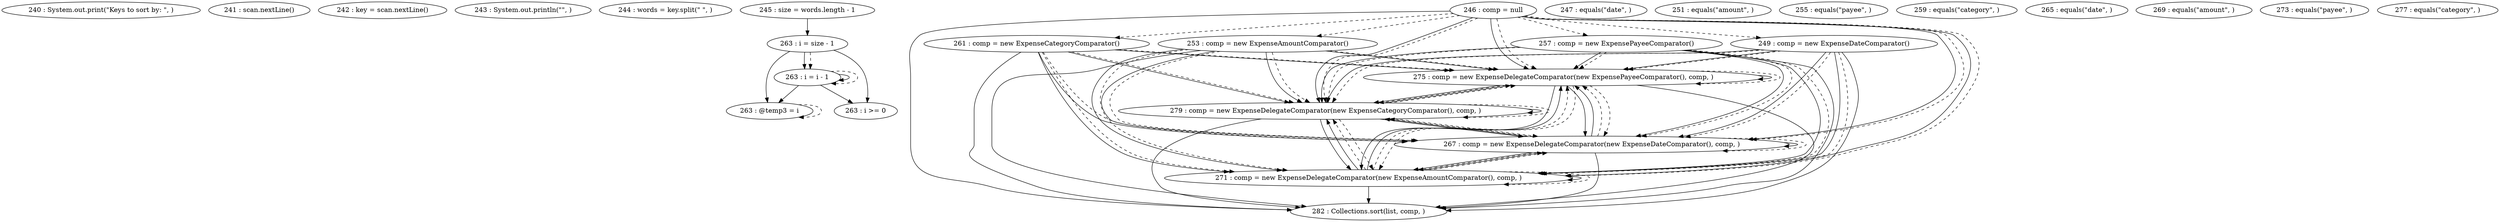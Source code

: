 digraph G {
"240 : System.out.print(\"Keys to sort by: \", )"
"241 : scan.nextLine()"
"242 : key = scan.nextLine()"
"243 : System.out.println(\"\", )"
"244 : words = key.split(\" \", )"
"245 : size = words.length - 1"
"245 : size = words.length - 1" -> "263 : i = size - 1"
"246 : comp = null"
"246 : comp = null" -> "282 : Collections.sort(list, comp, )"
"246 : comp = null" -> "275 : comp = new ExpenseDelegateComparator(new ExpensePayeeComparator(), comp, )"
"246 : comp = null" -> "279 : comp = new ExpenseDelegateComparator(new ExpenseCategoryComparator(), comp, )"
"246 : comp = null" -> "271 : comp = new ExpenseDelegateComparator(new ExpenseAmountComparator(), comp, )"
"246 : comp = null" -> "267 : comp = new ExpenseDelegateComparator(new ExpenseDateComparator(), comp, )"
"246 : comp = null" -> "257 : comp = new ExpensePayeeComparator()" [style=dashed]
"246 : comp = null" -> "275 : comp = new ExpenseDelegateComparator(new ExpensePayeeComparator(), comp, )" [style=dashed]
"246 : comp = null" -> "249 : comp = new ExpenseDateComparator()" [style=dashed]
"246 : comp = null" -> "279 : comp = new ExpenseDelegateComparator(new ExpenseCategoryComparator(), comp, )" [style=dashed]
"246 : comp = null" -> "271 : comp = new ExpenseDelegateComparator(new ExpenseAmountComparator(), comp, )" [style=dashed]
"246 : comp = null" -> "261 : comp = new ExpenseCategoryComparator()" [style=dashed]
"246 : comp = null" -> "253 : comp = new ExpenseAmountComparator()" [style=dashed]
"246 : comp = null" -> "267 : comp = new ExpenseDelegateComparator(new ExpenseDateComparator(), comp, )" [style=dashed]
"247 : equals(\"date\", )"
"249 : comp = new ExpenseDateComparator()"
"249 : comp = new ExpenseDateComparator()" -> "282 : Collections.sort(list, comp, )"
"249 : comp = new ExpenseDateComparator()" -> "275 : comp = new ExpenseDelegateComparator(new ExpensePayeeComparator(), comp, )"
"249 : comp = new ExpenseDateComparator()" -> "279 : comp = new ExpenseDelegateComparator(new ExpenseCategoryComparator(), comp, )"
"249 : comp = new ExpenseDateComparator()" -> "271 : comp = new ExpenseDelegateComparator(new ExpenseAmountComparator(), comp, )"
"249 : comp = new ExpenseDateComparator()" -> "267 : comp = new ExpenseDelegateComparator(new ExpenseDateComparator(), comp, )"
"249 : comp = new ExpenseDateComparator()" -> "275 : comp = new ExpenseDelegateComparator(new ExpensePayeeComparator(), comp, )" [style=dashed]
"249 : comp = new ExpenseDateComparator()" -> "279 : comp = new ExpenseDelegateComparator(new ExpenseCategoryComparator(), comp, )" [style=dashed]
"249 : comp = new ExpenseDateComparator()" -> "271 : comp = new ExpenseDelegateComparator(new ExpenseAmountComparator(), comp, )" [style=dashed]
"249 : comp = new ExpenseDateComparator()" -> "267 : comp = new ExpenseDelegateComparator(new ExpenseDateComparator(), comp, )" [style=dashed]
"251 : equals(\"amount\", )"
"253 : comp = new ExpenseAmountComparator()"
"253 : comp = new ExpenseAmountComparator()" -> "282 : Collections.sort(list, comp, )"
"253 : comp = new ExpenseAmountComparator()" -> "275 : comp = new ExpenseDelegateComparator(new ExpensePayeeComparator(), comp, )"
"253 : comp = new ExpenseAmountComparator()" -> "279 : comp = new ExpenseDelegateComparator(new ExpenseCategoryComparator(), comp, )"
"253 : comp = new ExpenseAmountComparator()" -> "271 : comp = new ExpenseDelegateComparator(new ExpenseAmountComparator(), comp, )"
"253 : comp = new ExpenseAmountComparator()" -> "267 : comp = new ExpenseDelegateComparator(new ExpenseDateComparator(), comp, )"
"253 : comp = new ExpenseAmountComparator()" -> "275 : comp = new ExpenseDelegateComparator(new ExpensePayeeComparator(), comp, )" [style=dashed]
"253 : comp = new ExpenseAmountComparator()" -> "279 : comp = new ExpenseDelegateComparator(new ExpenseCategoryComparator(), comp, )" [style=dashed]
"253 : comp = new ExpenseAmountComparator()" -> "271 : comp = new ExpenseDelegateComparator(new ExpenseAmountComparator(), comp, )" [style=dashed]
"253 : comp = new ExpenseAmountComparator()" -> "267 : comp = new ExpenseDelegateComparator(new ExpenseDateComparator(), comp, )" [style=dashed]
"255 : equals(\"payee\", )"
"257 : comp = new ExpensePayeeComparator()"
"257 : comp = new ExpensePayeeComparator()" -> "282 : Collections.sort(list, comp, )"
"257 : comp = new ExpensePayeeComparator()" -> "275 : comp = new ExpenseDelegateComparator(new ExpensePayeeComparator(), comp, )"
"257 : comp = new ExpensePayeeComparator()" -> "279 : comp = new ExpenseDelegateComparator(new ExpenseCategoryComparator(), comp, )"
"257 : comp = new ExpensePayeeComparator()" -> "271 : comp = new ExpenseDelegateComparator(new ExpenseAmountComparator(), comp, )"
"257 : comp = new ExpensePayeeComparator()" -> "267 : comp = new ExpenseDelegateComparator(new ExpenseDateComparator(), comp, )"
"257 : comp = new ExpensePayeeComparator()" -> "275 : comp = new ExpenseDelegateComparator(new ExpensePayeeComparator(), comp, )" [style=dashed]
"257 : comp = new ExpensePayeeComparator()" -> "279 : comp = new ExpenseDelegateComparator(new ExpenseCategoryComparator(), comp, )" [style=dashed]
"257 : comp = new ExpensePayeeComparator()" -> "271 : comp = new ExpenseDelegateComparator(new ExpenseAmountComparator(), comp, )" [style=dashed]
"257 : comp = new ExpensePayeeComparator()" -> "267 : comp = new ExpenseDelegateComparator(new ExpenseDateComparator(), comp, )" [style=dashed]
"259 : equals(\"category\", )"
"261 : comp = new ExpenseCategoryComparator()"
"261 : comp = new ExpenseCategoryComparator()" -> "282 : Collections.sort(list, comp, )"
"261 : comp = new ExpenseCategoryComparator()" -> "275 : comp = new ExpenseDelegateComparator(new ExpensePayeeComparator(), comp, )"
"261 : comp = new ExpenseCategoryComparator()" -> "279 : comp = new ExpenseDelegateComparator(new ExpenseCategoryComparator(), comp, )"
"261 : comp = new ExpenseCategoryComparator()" -> "271 : comp = new ExpenseDelegateComparator(new ExpenseAmountComparator(), comp, )"
"261 : comp = new ExpenseCategoryComparator()" -> "267 : comp = new ExpenseDelegateComparator(new ExpenseDateComparator(), comp, )"
"261 : comp = new ExpenseCategoryComparator()" -> "275 : comp = new ExpenseDelegateComparator(new ExpensePayeeComparator(), comp, )" [style=dashed]
"261 : comp = new ExpenseCategoryComparator()" -> "279 : comp = new ExpenseDelegateComparator(new ExpenseCategoryComparator(), comp, )" [style=dashed]
"261 : comp = new ExpenseCategoryComparator()" -> "271 : comp = new ExpenseDelegateComparator(new ExpenseAmountComparator(), comp, )" [style=dashed]
"261 : comp = new ExpenseCategoryComparator()" -> "267 : comp = new ExpenseDelegateComparator(new ExpenseDateComparator(), comp, )" [style=dashed]
"263 : i = size - 1"
"263 : i = size - 1" -> "263 : i = i - 1"
"263 : i = size - 1" -> "263 : @temp3 = i"
"263 : i = size - 1" -> "263 : i >= 0"
"263 : i = size - 1" -> "263 : i = i - 1" [style=dashed]
"263 : i >= 0"
"265 : equals(\"date\", )"
"282 : Collections.sort(list, comp, )"
"267 : comp = new ExpenseDelegateComparator(new ExpenseDateComparator(), comp, )"
"267 : comp = new ExpenseDelegateComparator(new ExpenseDateComparator(), comp, )" -> "282 : Collections.sort(list, comp, )"
"267 : comp = new ExpenseDelegateComparator(new ExpenseDateComparator(), comp, )" -> "275 : comp = new ExpenseDelegateComparator(new ExpensePayeeComparator(), comp, )"
"267 : comp = new ExpenseDelegateComparator(new ExpenseDateComparator(), comp, )" -> "279 : comp = new ExpenseDelegateComparator(new ExpenseCategoryComparator(), comp, )"
"267 : comp = new ExpenseDelegateComparator(new ExpenseDateComparator(), comp, )" -> "271 : comp = new ExpenseDelegateComparator(new ExpenseAmountComparator(), comp, )"
"267 : comp = new ExpenseDelegateComparator(new ExpenseDateComparator(), comp, )" -> "267 : comp = new ExpenseDelegateComparator(new ExpenseDateComparator(), comp, )"
"267 : comp = new ExpenseDelegateComparator(new ExpenseDateComparator(), comp, )" -> "275 : comp = new ExpenseDelegateComparator(new ExpensePayeeComparator(), comp, )" [style=dashed]
"267 : comp = new ExpenseDelegateComparator(new ExpenseDateComparator(), comp, )" -> "279 : comp = new ExpenseDelegateComparator(new ExpenseCategoryComparator(), comp, )" [style=dashed]
"267 : comp = new ExpenseDelegateComparator(new ExpenseDateComparator(), comp, )" -> "271 : comp = new ExpenseDelegateComparator(new ExpenseAmountComparator(), comp, )" [style=dashed]
"267 : comp = new ExpenseDelegateComparator(new ExpenseDateComparator(), comp, )" -> "267 : comp = new ExpenseDelegateComparator(new ExpenseDateComparator(), comp, )" [style=dashed]
"269 : equals(\"amount\", )"
"271 : comp = new ExpenseDelegateComparator(new ExpenseAmountComparator(), comp, )"
"271 : comp = new ExpenseDelegateComparator(new ExpenseAmountComparator(), comp, )" -> "282 : Collections.sort(list, comp, )"
"271 : comp = new ExpenseDelegateComparator(new ExpenseAmountComparator(), comp, )" -> "275 : comp = new ExpenseDelegateComparator(new ExpensePayeeComparator(), comp, )"
"271 : comp = new ExpenseDelegateComparator(new ExpenseAmountComparator(), comp, )" -> "279 : comp = new ExpenseDelegateComparator(new ExpenseCategoryComparator(), comp, )"
"271 : comp = new ExpenseDelegateComparator(new ExpenseAmountComparator(), comp, )" -> "271 : comp = new ExpenseDelegateComparator(new ExpenseAmountComparator(), comp, )"
"271 : comp = new ExpenseDelegateComparator(new ExpenseAmountComparator(), comp, )" -> "267 : comp = new ExpenseDelegateComparator(new ExpenseDateComparator(), comp, )"
"271 : comp = new ExpenseDelegateComparator(new ExpenseAmountComparator(), comp, )" -> "275 : comp = new ExpenseDelegateComparator(new ExpensePayeeComparator(), comp, )" [style=dashed]
"271 : comp = new ExpenseDelegateComparator(new ExpenseAmountComparator(), comp, )" -> "279 : comp = new ExpenseDelegateComparator(new ExpenseCategoryComparator(), comp, )" [style=dashed]
"271 : comp = new ExpenseDelegateComparator(new ExpenseAmountComparator(), comp, )" -> "271 : comp = new ExpenseDelegateComparator(new ExpenseAmountComparator(), comp, )" [style=dashed]
"271 : comp = new ExpenseDelegateComparator(new ExpenseAmountComparator(), comp, )" -> "267 : comp = new ExpenseDelegateComparator(new ExpenseDateComparator(), comp, )" [style=dashed]
"273 : equals(\"payee\", )"
"275 : comp = new ExpenseDelegateComparator(new ExpensePayeeComparator(), comp, )"
"275 : comp = new ExpenseDelegateComparator(new ExpensePayeeComparator(), comp, )" -> "282 : Collections.sort(list, comp, )"
"275 : comp = new ExpenseDelegateComparator(new ExpensePayeeComparator(), comp, )" -> "275 : comp = new ExpenseDelegateComparator(new ExpensePayeeComparator(), comp, )"
"275 : comp = new ExpenseDelegateComparator(new ExpensePayeeComparator(), comp, )" -> "279 : comp = new ExpenseDelegateComparator(new ExpenseCategoryComparator(), comp, )"
"275 : comp = new ExpenseDelegateComparator(new ExpensePayeeComparator(), comp, )" -> "271 : comp = new ExpenseDelegateComparator(new ExpenseAmountComparator(), comp, )"
"275 : comp = new ExpenseDelegateComparator(new ExpensePayeeComparator(), comp, )" -> "267 : comp = new ExpenseDelegateComparator(new ExpenseDateComparator(), comp, )"
"275 : comp = new ExpenseDelegateComparator(new ExpensePayeeComparator(), comp, )" -> "275 : comp = new ExpenseDelegateComparator(new ExpensePayeeComparator(), comp, )" [style=dashed]
"275 : comp = new ExpenseDelegateComparator(new ExpensePayeeComparator(), comp, )" -> "279 : comp = new ExpenseDelegateComparator(new ExpenseCategoryComparator(), comp, )" [style=dashed]
"275 : comp = new ExpenseDelegateComparator(new ExpensePayeeComparator(), comp, )" -> "271 : comp = new ExpenseDelegateComparator(new ExpenseAmountComparator(), comp, )" [style=dashed]
"275 : comp = new ExpenseDelegateComparator(new ExpensePayeeComparator(), comp, )" -> "267 : comp = new ExpenseDelegateComparator(new ExpenseDateComparator(), comp, )" [style=dashed]
"277 : equals(\"category\", )"
"279 : comp = new ExpenseDelegateComparator(new ExpenseCategoryComparator(), comp, )"
"279 : comp = new ExpenseDelegateComparator(new ExpenseCategoryComparator(), comp, )" -> "282 : Collections.sort(list, comp, )"
"279 : comp = new ExpenseDelegateComparator(new ExpenseCategoryComparator(), comp, )" -> "275 : comp = new ExpenseDelegateComparator(new ExpensePayeeComparator(), comp, )"
"279 : comp = new ExpenseDelegateComparator(new ExpenseCategoryComparator(), comp, )" -> "279 : comp = new ExpenseDelegateComparator(new ExpenseCategoryComparator(), comp, )"
"279 : comp = new ExpenseDelegateComparator(new ExpenseCategoryComparator(), comp, )" -> "271 : comp = new ExpenseDelegateComparator(new ExpenseAmountComparator(), comp, )"
"279 : comp = new ExpenseDelegateComparator(new ExpenseCategoryComparator(), comp, )" -> "267 : comp = new ExpenseDelegateComparator(new ExpenseDateComparator(), comp, )"
"279 : comp = new ExpenseDelegateComparator(new ExpenseCategoryComparator(), comp, )" -> "275 : comp = new ExpenseDelegateComparator(new ExpensePayeeComparator(), comp, )" [style=dashed]
"279 : comp = new ExpenseDelegateComparator(new ExpenseCategoryComparator(), comp, )" -> "279 : comp = new ExpenseDelegateComparator(new ExpenseCategoryComparator(), comp, )" [style=dashed]
"279 : comp = new ExpenseDelegateComparator(new ExpenseCategoryComparator(), comp, )" -> "271 : comp = new ExpenseDelegateComparator(new ExpenseAmountComparator(), comp, )" [style=dashed]
"279 : comp = new ExpenseDelegateComparator(new ExpenseCategoryComparator(), comp, )" -> "267 : comp = new ExpenseDelegateComparator(new ExpenseDateComparator(), comp, )" [style=dashed]
"263 : @temp3 = i"
"263 : @temp3 = i" -> "263 : @temp3 = i" [style=dashed]
"263 : i = i - 1"
"263 : i = i - 1" -> "263 : i = i - 1"
"263 : i = i - 1" -> "263 : @temp3 = i"
"263 : i = i - 1" -> "263 : i >= 0"
"263 : i = i - 1" -> "263 : i = i - 1" [style=dashed]
}